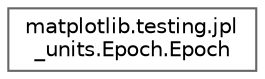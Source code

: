digraph "Graphical Class Hierarchy"
{
 // LATEX_PDF_SIZE
  bgcolor="transparent";
  edge [fontname=Helvetica,fontsize=10,labelfontname=Helvetica,labelfontsize=10];
  node [fontname=Helvetica,fontsize=10,shape=box,height=0.2,width=0.4];
  rankdir="LR";
  Node0 [id="Node000000",label="matplotlib.testing.jpl\l_units.Epoch.Epoch",height=0.2,width=0.4,color="grey40", fillcolor="white", style="filled",URL="$d0/d59/classmatplotlib_1_1testing_1_1jpl__units_1_1Epoch_1_1Epoch.html",tooltip=" "];
}

